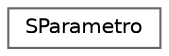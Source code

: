 digraph "Graphical Class Hierarchy"
{
 // LATEX_PDF_SIZE
  bgcolor="transparent";
  edge [fontname=Helvetica,fontsize=10,labelfontname=Helvetica,labelfontsize=10];
  node [fontname=Helvetica,fontsize=10,shape=box,height=0.2,width=0.4];
  rankdir="LR";
  Node0 [id="Node000000",label="SParametro",height=0.2,width=0.4,color="grey40", fillcolor="white", style="filled",URL="$structSParametro.html",tooltip="Estrutura para registo de um parâmetro."];
}
